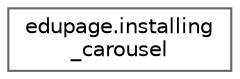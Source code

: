 digraph "Graphical Class Hierarchy"
{
 // LATEX_PDF_SIZE
  bgcolor="transparent";
  edge [fontname=Helvetica,fontsize=10,labelfontname=Helvetica,labelfontsize=10];
  node [fontname=Helvetica,fontsize=10,shape=box,height=0.2,width=0.4];
  rankdir="LR";
  Node0 [label="edupage.installing\l_carousel",height=0.2,width=0.4,color="grey40", fillcolor="white", style="filled",URL="$d3/d42/classedupage_1_1installing__carousel.html",tooltip=" "];
}
